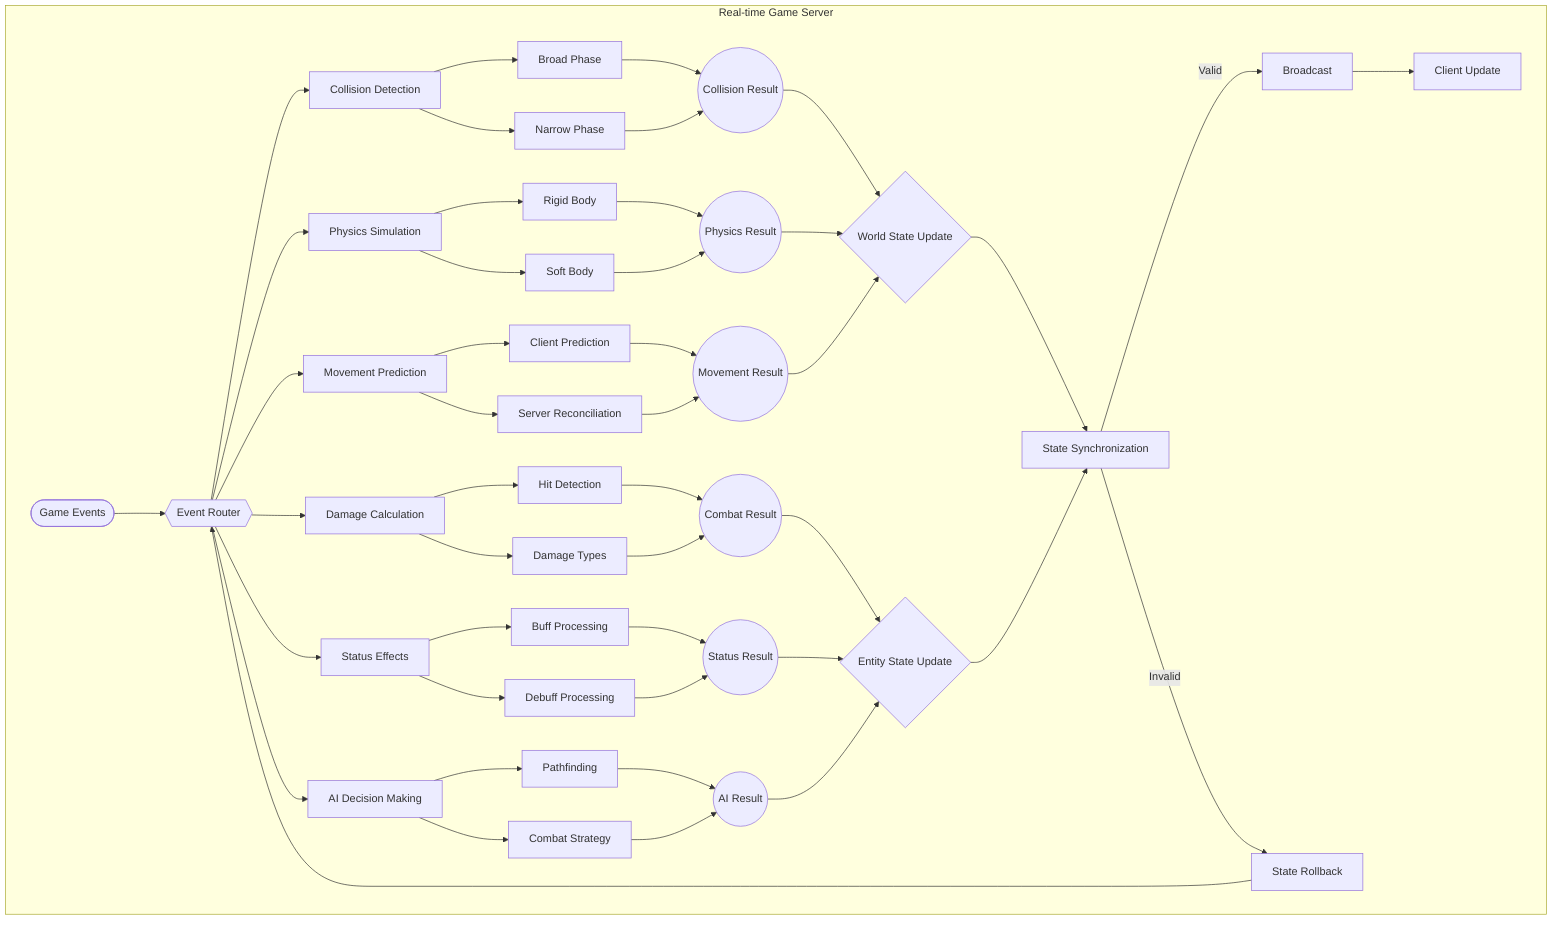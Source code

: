 flowchart TD
    subgraph Real-time Game Server
        GAME([Game Events]) --> ROUTER{{"Event Router"}}

        %% Physics Processing
        ROUTER --> PHY1[Collision Detection]
        ROUTER --> PHY2[Physics Simulation]
        ROUTER --> PHY3[Movement Prediction]

        PHY1 --> COL1[Broad Phase]
        PHY1 --> COL2[Narrow Phase]

        PHY2 --> SIM1[Rigid Body]
        PHY2 --> SIM2[Soft Body]

        PHY3 --> PRED1[Client Prediction]
        PHY3 --> PRED2[Server Reconciliation]

        %% Combat System
        ROUTER --> CBT1[Damage Calculation]
        ROUTER --> CBT2[Status Effects]
        ROUTER --> CBT3[AI Decision Making]

        CBT1 --> DMG1[Hit Detection]
        CBT1 --> DMG2[Damage Types]

        CBT2 --> EFF1[Buff Processing]
        CBT2 --> EFF2[Debuff Processing]

        CBT3 --> AI1[Pathfinding]
        CBT3 --> AI2[Combat Strategy]

        %% World State Management
        COL1 & COL2 --> COLL((Collision Result))
        SIM1 & SIM2 --> PHYS((Physics Result))
        PRED1 & PRED2 --> MOVE((Movement Result))

        DMG1 & DMG2 --> DAMAGE((Combat Result))
        EFF1 & EFF2 --> STATUS((Status Result))
        AI1 & AI2 --> BRAIN((AI Result))

        COLL & PHYS & MOVE --> WORLD1{World State Update}
        DAMAGE & STATUS & BRAIN --> WORLD2{Entity State Update}

        WORLD1 & WORLD2 --> SYNC[State Synchronization]

        SYNC --> |Valid| BROAD[Broadcast]
        SYNC --> |Invalid| ROLLBACK[State Rollback]

        BROAD --> CLIENT[Client Update]
        ROLLBACK --> ROUTER
    end